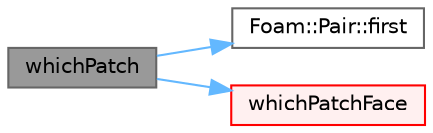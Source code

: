 digraph "whichPatch"
{
 // LATEX_PDF_SIZE
  bgcolor="transparent";
  edge [fontname=Helvetica,fontsize=10,labelfontname=Helvetica,labelfontsize=10];
  node [fontname=Helvetica,fontsize=10,shape=box,height=0.2,width=0.4];
  rankdir="LR";
  Node1 [id="Node000001",label="whichPatch",height=0.2,width=0.4,color="gray40", fillcolor="grey60", style="filled", fontcolor="black",tooltip=" "];
  Node1 -> Node2 [id="edge1_Node000001_Node000002",color="steelblue1",style="solid",tooltip=" "];
  Node2 [id="Node000002",label="Foam::Pair::first",height=0.2,width=0.4,color="grey40", fillcolor="white", style="filled",URL="$classFoam_1_1Pair.html#ab6cd9126157c305a94a8ec247d0b86eb",tooltip=" "];
  Node1 -> Node3 [id="edge2_Node000001_Node000003",color="steelblue1",style="solid",tooltip=" "];
  Node3 [id="Node000003",label="whichPatchFace",height=0.2,width=0.4,color="red", fillcolor="#FFF0F0", style="filled",URL="$classFoam_1_1polyBoundaryMesh.html#aff2cd79df12b4d15d608024e83a626fd",tooltip=" "];
}
